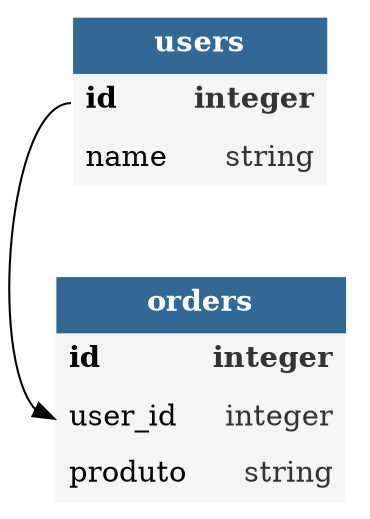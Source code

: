 digraph "None"{
    "orders" [shape=plaintext,label=<<table bgcolor="#f5f5f5" border="0" cellborder="0" cellspacing="0" cellpadding="6"><tr><td colspan="2" bgcolor="#306996"><b><font color="#ffffff">orders</font></b></td></tr><tr><td port="idn" align="left"><b>id</b></td><td port="idt" align="right"><b><font color="#333333">integer</font></b></td></tr><tr><td port="user_idn" align="left">user_id</td><td port="user_idt" align="right"><font color="#333333">integer</font></td></tr><tr><td port="produton" align="left">produto</td><td port="produtot" align="right"><font color="#333333">string</font></td></tr></table>>]
	"users" [shape=plaintext,label=<<table bgcolor="#f5f5f5" border="0" cellborder="0" cellspacing="0" cellpadding="6"><tr><td colspan="2" bgcolor="#306996"><b><font color="#ffffff">users</font></b></td></tr><tr><td port="idn" align="left"><b>id</b></td><td port="idt" align="right"><b><font color="#333333">integer</font></b></td></tr><tr><td port="namen" align="left">name</td><td port="namet" align="right"><font color="#333333">string</font></td></tr></table>>]
    "users":idn -> "orders":user_idn;
}